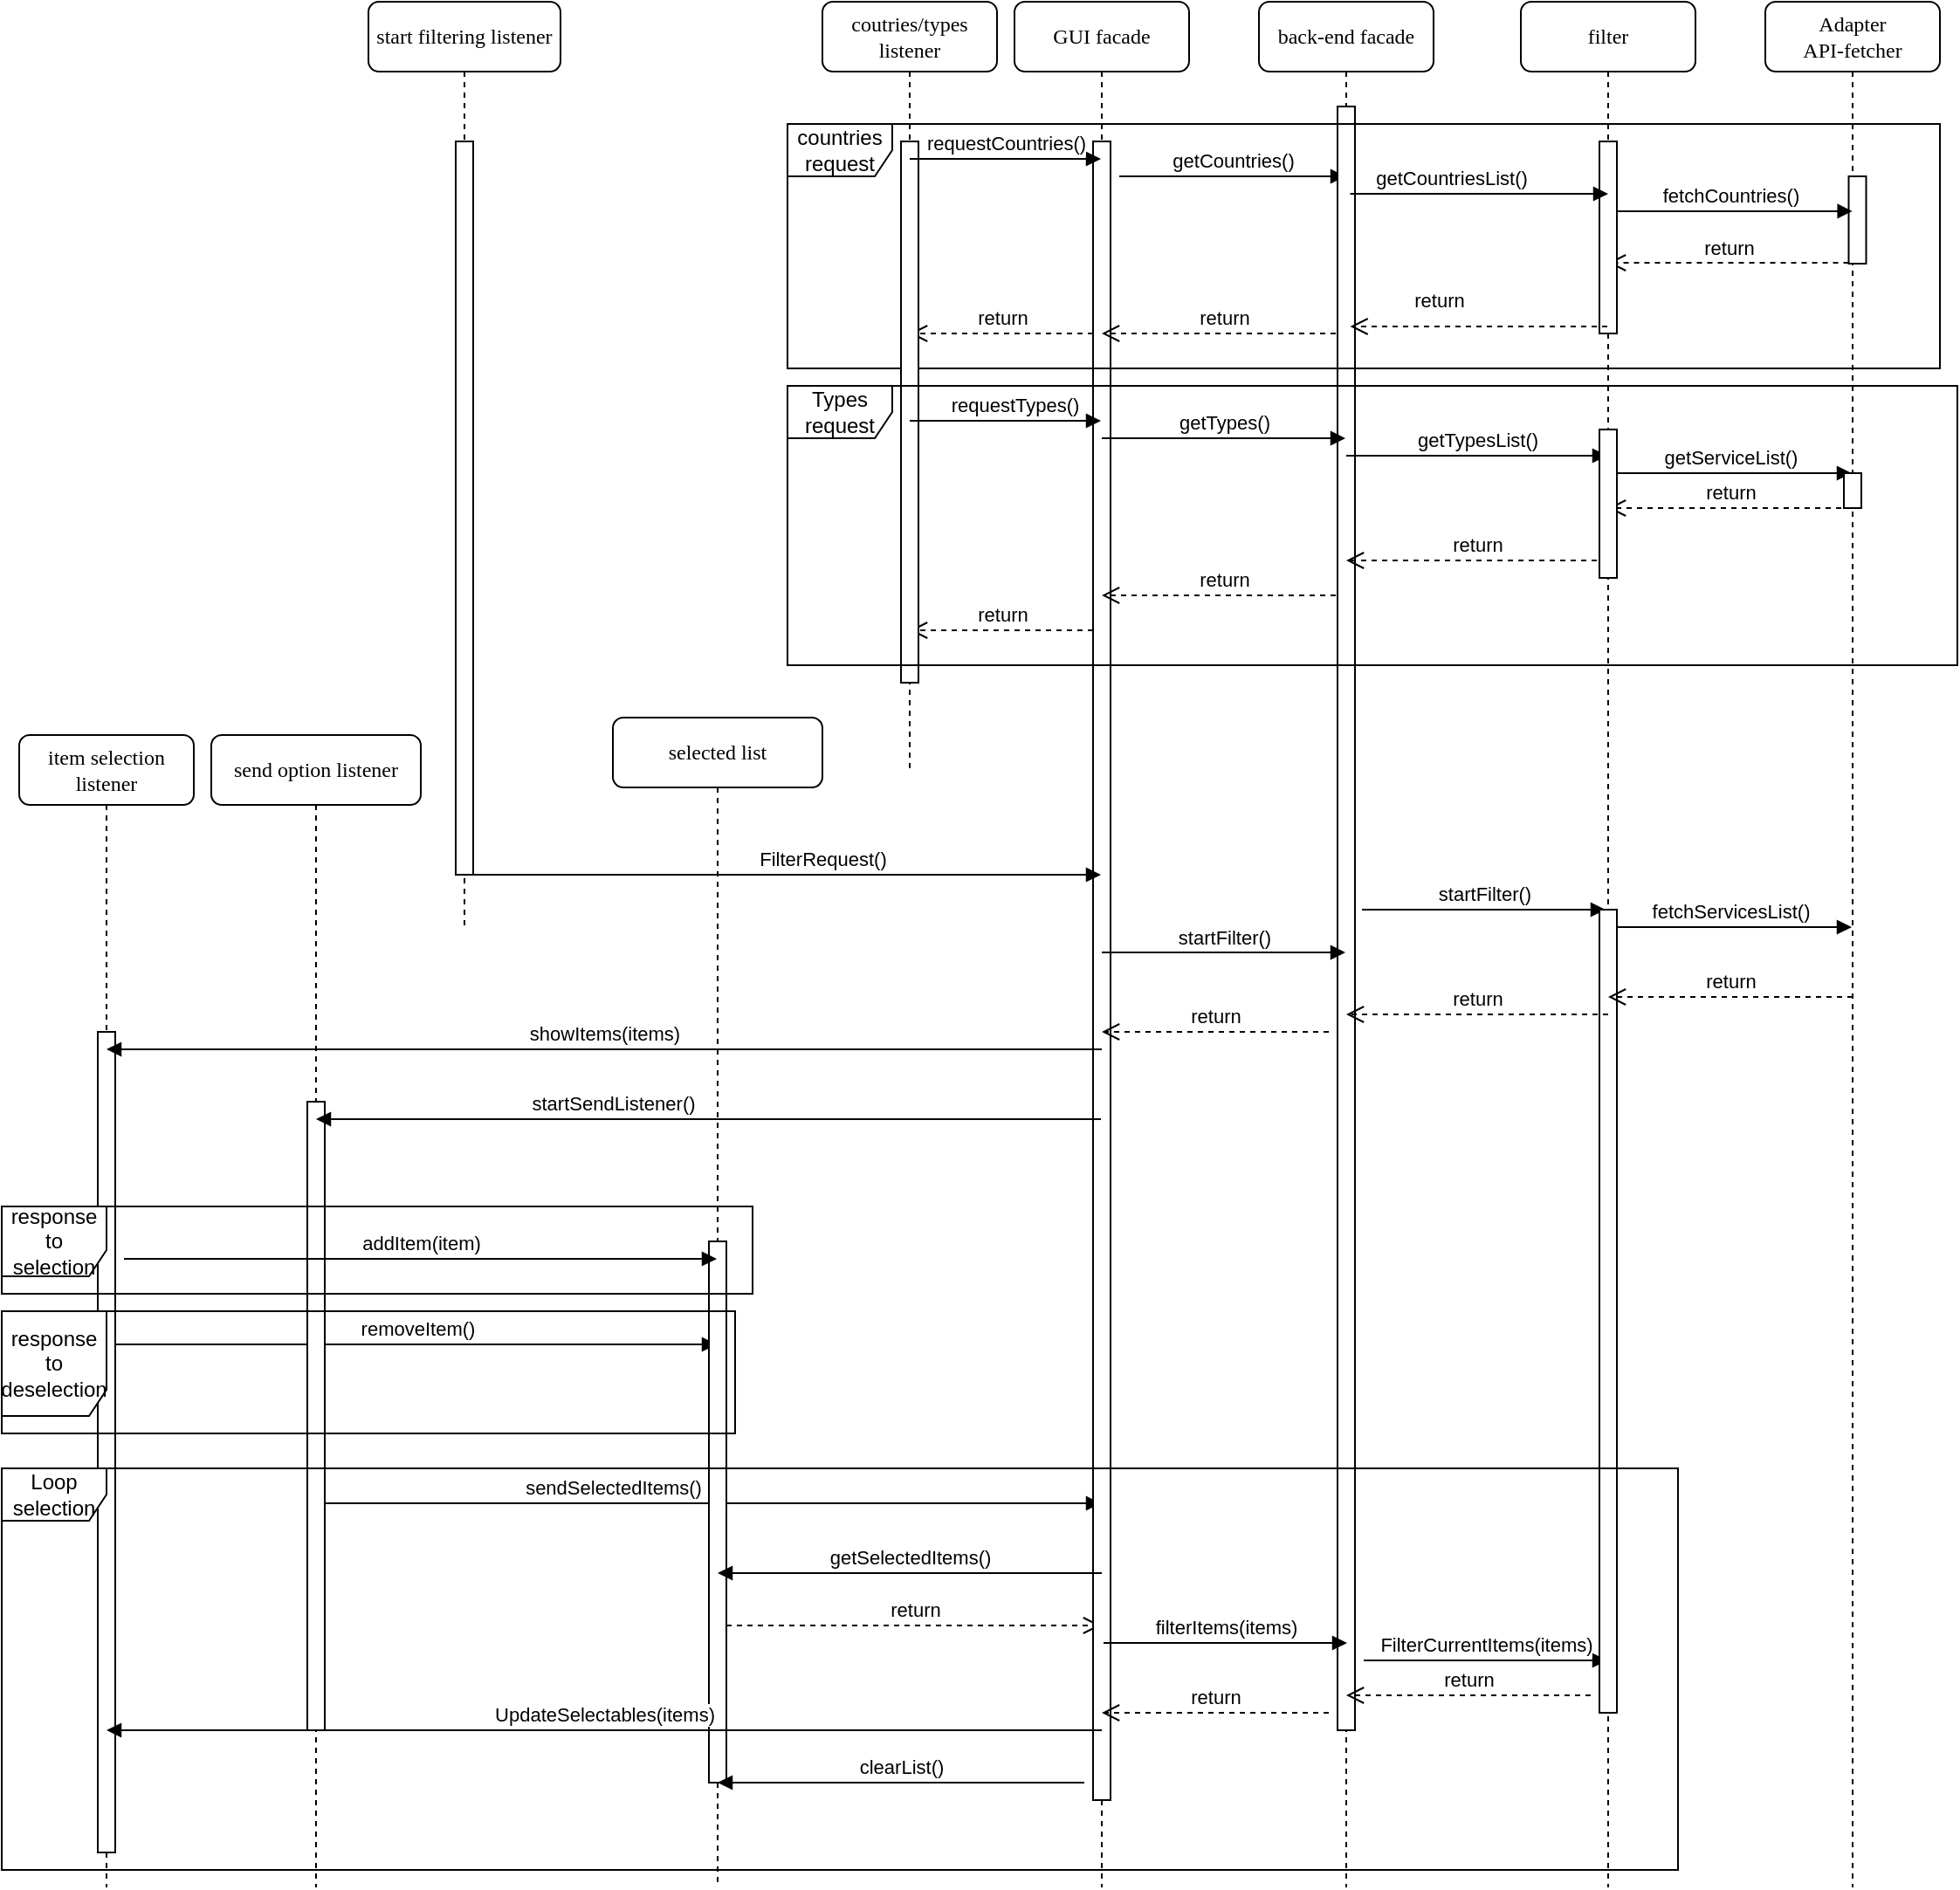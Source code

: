 <mxfile version="18.0.2" type="github">
  <diagram name="Page-1" id="13e1069c-82ec-6db2-03f1-153e76fe0fe0">
    <mxGraphModel dx="2282" dy="541" grid="1" gridSize="10" guides="1" tooltips="1" connect="1" arrows="1" fold="1" page="1" pageScale="1" pageWidth="1100" pageHeight="850" background="none" math="0" shadow="0">
      <root>
        <mxCell id="0" />
        <mxCell id="1" parent="0" />
        <mxCell id="7baba1c4bc27f4b0-2" value="send option listener" style="shape=umlLifeline;perimeter=lifelinePerimeter;whiteSpace=wrap;html=1;container=1;collapsible=0;recursiveResize=0;outlineConnect=0;rounded=1;shadow=0;comic=0;labelBackgroundColor=none;strokeWidth=1;fontFamily=Verdana;fontSize=12;align=center;" parent="1" vertex="1">
          <mxGeometry x="70" y="500" width="120" height="660" as="geometry" />
        </mxCell>
        <mxCell id="F9nA0inBSzudjQZXVVhW-52" value="removeItem()" style="html=1;verticalAlign=bottom;endArrow=block;rounded=0;" edge="1" parent="7baba1c4bc27f4b0-2" target="7baba1c4bc27f4b0-3">
          <mxGeometry width="80" relative="1" as="geometry">
            <mxPoint x="-55" y="349" as="sourcePoint" />
            <mxPoint x="25" y="349" as="targetPoint" />
          </mxGeometry>
        </mxCell>
        <mxCell id="F9nA0inBSzudjQZXVVhW-56" value="" style="rounded=0;whiteSpace=wrap;html=1;" vertex="1" parent="7baba1c4bc27f4b0-2">
          <mxGeometry x="55" y="210" width="10" height="360" as="geometry" />
        </mxCell>
        <mxCell id="F9nA0inBSzudjQZXVVhW-57" value="sendSelectedItems()" style="html=1;verticalAlign=bottom;endArrow=block;rounded=0;" edge="1" parent="7baba1c4bc27f4b0-2" target="7baba1c4bc27f4b0-4">
          <mxGeometry x="-0.258" width="80" relative="1" as="geometry">
            <mxPoint x="65" y="440" as="sourcePoint" />
            <mxPoint x="145" y="440" as="targetPoint" />
            <Array as="points">
              <mxPoint x="105" y="440" />
            </Array>
            <mxPoint as="offset" />
          </mxGeometry>
        </mxCell>
        <mxCell id="7baba1c4bc27f4b0-3" value="selected list" style="shape=umlLifeline;perimeter=lifelinePerimeter;whiteSpace=wrap;html=1;container=1;collapsible=0;recursiveResize=0;outlineConnect=0;rounded=1;shadow=0;comic=0;labelBackgroundColor=none;strokeWidth=1;fontFamily=Verdana;fontSize=12;align=center;" parent="1" vertex="1">
          <mxGeometry x="300" y="490" width="120" height="670" as="geometry" />
        </mxCell>
        <mxCell id="F9nA0inBSzudjQZXVVhW-58" value="" style="rounded=0;whiteSpace=wrap;html=1;" vertex="1" parent="7baba1c4bc27f4b0-3">
          <mxGeometry x="55" y="300" width="10" height="310" as="geometry" />
        </mxCell>
        <mxCell id="F9nA0inBSzudjQZXVVhW-61" value="return" style="html=1;verticalAlign=bottom;endArrow=open;dashed=1;endSize=8;rounded=0;" edge="1" parent="7baba1c4bc27f4b0-3" target="7baba1c4bc27f4b0-4">
          <mxGeometry relative="1" as="geometry">
            <mxPoint x="65" y="520" as="sourcePoint" />
            <mxPoint x="145" y="520" as="targetPoint" />
          </mxGeometry>
        </mxCell>
        <mxCell id="7baba1c4bc27f4b0-4" value="GUI facade" style="shape=umlLifeline;perimeter=lifelinePerimeter;whiteSpace=wrap;html=1;container=1;collapsible=0;recursiveResize=0;outlineConnect=0;rounded=1;shadow=0;comic=0;labelBackgroundColor=none;strokeWidth=1;fontFamily=Verdana;fontSize=12;align=center;" parent="1" vertex="1">
          <mxGeometry x="530" y="80" width="100" height="1080" as="geometry" />
        </mxCell>
        <mxCell id="F9nA0inBSzudjQZXVVhW-1" value="" style="rounded=0;whiteSpace=wrap;html=1;" vertex="1" parent="7baba1c4bc27f4b0-4">
          <mxGeometry x="45" y="80" width="10" height="950" as="geometry" />
        </mxCell>
        <mxCell id="F9nA0inBSzudjQZXVVhW-15" value="getCountries()" style="html=1;verticalAlign=bottom;endArrow=block;rounded=0;" edge="1" parent="7baba1c4bc27f4b0-4" target="7baba1c4bc27f4b0-5">
          <mxGeometry width="80" relative="1" as="geometry">
            <mxPoint x="60" y="100" as="sourcePoint" />
            <mxPoint x="140" y="100" as="targetPoint" />
          </mxGeometry>
        </mxCell>
        <mxCell id="F9nA0inBSzudjQZXVVhW-17" value="return" style="html=1;verticalAlign=bottom;endArrow=open;dashed=1;endSize=8;rounded=0;" edge="1" parent="7baba1c4bc27f4b0-4" target="F9nA0inBSzudjQZXVVhW-10">
          <mxGeometry relative="1" as="geometry">
            <mxPoint x="45" y="190" as="sourcePoint" />
            <mxPoint x="-35" y="190" as="targetPoint" />
          </mxGeometry>
        </mxCell>
        <mxCell id="F9nA0inBSzudjQZXVVhW-33" value="return" style="html=1;verticalAlign=bottom;endArrow=open;dashed=1;endSize=8;rounded=0;" edge="1" parent="7baba1c4bc27f4b0-4" target="F9nA0inBSzudjQZXVVhW-10">
          <mxGeometry relative="1" as="geometry">
            <mxPoint x="45" y="360" as="sourcePoint" />
            <mxPoint x="-35" y="360" as="targetPoint" />
          </mxGeometry>
        </mxCell>
        <mxCell id="7baba1c4bc27f4b0-5" value="back-end facade" style="shape=umlLifeline;perimeter=lifelinePerimeter;whiteSpace=wrap;html=1;container=1;collapsible=0;recursiveResize=0;outlineConnect=0;rounded=1;shadow=0;comic=0;labelBackgroundColor=none;strokeWidth=1;fontFamily=Verdana;fontSize=12;align=center;" parent="1" vertex="1">
          <mxGeometry x="670" y="80" width="100" height="1080" as="geometry" />
        </mxCell>
        <mxCell id="F9nA0inBSzudjQZXVVhW-16" value="return" style="html=1;verticalAlign=bottom;endArrow=open;dashed=1;endSize=8;rounded=0;" edge="1" parent="7baba1c4bc27f4b0-5" target="7baba1c4bc27f4b0-4">
          <mxGeometry relative="1" as="geometry">
            <mxPoint x="50" y="190" as="sourcePoint" />
            <mxPoint x="-30" y="190" as="targetPoint" />
          </mxGeometry>
        </mxCell>
        <mxCell id="F9nA0inBSzudjQZXVVhW-32" value="return" style="html=1;verticalAlign=bottom;endArrow=open;dashed=1;endSize=8;rounded=0;" edge="1" parent="7baba1c4bc27f4b0-5" target="7baba1c4bc27f4b0-4">
          <mxGeometry relative="1" as="geometry">
            <mxPoint x="50" y="340" as="sourcePoint" />
            <mxPoint x="-30" y="340" as="targetPoint" />
          </mxGeometry>
        </mxCell>
        <mxCell id="F9nA0inBSzudjQZXVVhW-40" value="" style="html=1;points=[];perimeter=orthogonalPerimeter;" vertex="1" parent="7baba1c4bc27f4b0-5">
          <mxGeometry x="45" y="60" width="10" height="930" as="geometry" />
        </mxCell>
        <mxCell id="F9nA0inBSzudjQZXVVhW-44" value="&lt;div&gt;startFilter()&lt;/div&gt;" style="html=1;verticalAlign=bottom;endArrow=block;rounded=0;" edge="1" parent="7baba1c4bc27f4b0-5">
          <mxGeometry width="80" relative="1" as="geometry">
            <mxPoint x="59" y="520" as="sourcePoint" />
            <mxPoint x="198.5" y="520" as="targetPoint" />
          </mxGeometry>
        </mxCell>
        <mxCell id="F9nA0inBSzudjQZXVVhW-63" value="FilterCurrentItems(items)" style="html=1;verticalAlign=bottom;endArrow=block;rounded=0;" edge="1" parent="7baba1c4bc27f4b0-5" target="7baba1c4bc27f4b0-6">
          <mxGeometry width="80" relative="1" as="geometry">
            <mxPoint x="60" y="950" as="sourcePoint" />
            <mxPoint x="140" y="950" as="targetPoint" />
          </mxGeometry>
        </mxCell>
        <mxCell id="7baba1c4bc27f4b0-6" value="filter" style="shape=umlLifeline;perimeter=lifelinePerimeter;whiteSpace=wrap;html=1;container=1;collapsible=0;recursiveResize=0;outlineConnect=0;rounded=1;shadow=0;comic=0;labelBackgroundColor=none;strokeWidth=1;fontFamily=Verdana;fontSize=12;align=center;" parent="1" vertex="1">
          <mxGeometry x="820" y="80" width="100" height="1080" as="geometry" />
        </mxCell>
        <mxCell id="F9nA0inBSzudjQZXVVhW-29" value="getServiceList()" style="html=1;verticalAlign=bottom;endArrow=block;rounded=0;" edge="1" parent="7baba1c4bc27f4b0-6" target="7baba1c4bc27f4b0-7">
          <mxGeometry width="80" relative="1" as="geometry">
            <mxPoint x="50" y="270" as="sourcePoint" />
            <mxPoint x="130" y="270" as="targetPoint" />
          </mxGeometry>
        </mxCell>
        <mxCell id="F9nA0inBSzudjQZXVVhW-45" value="fetchServicesList()" style="html=1;verticalAlign=bottom;endArrow=block;rounded=0;" edge="1" parent="7baba1c4bc27f4b0-6" target="7baba1c4bc27f4b0-7">
          <mxGeometry width="80" relative="1" as="geometry">
            <mxPoint x="50" y="530" as="sourcePoint" />
            <mxPoint x="130" y="530" as="targetPoint" />
          </mxGeometry>
        </mxCell>
        <mxCell id="F9nA0inBSzudjQZXVVhW-60" value="" style="rounded=0;whiteSpace=wrap;html=1;" vertex="1" parent="7baba1c4bc27f4b0-6">
          <mxGeometry x="45" y="520" width="10" height="460" as="geometry" />
        </mxCell>
        <mxCell id="7baba1c4bc27f4b0-7" value="&lt;div&gt;Adapter&lt;/div&gt;&lt;div&gt;API-fetcher&lt;/div&gt;" style="shape=umlLifeline;perimeter=lifelinePerimeter;whiteSpace=wrap;html=1;container=1;collapsible=0;recursiveResize=0;outlineConnect=0;rounded=1;shadow=0;comic=0;labelBackgroundColor=none;strokeWidth=1;fontFamily=Verdana;fontSize=12;align=center;" parent="1" vertex="1">
          <mxGeometry x="960" y="80" width="100" height="1080" as="geometry" />
        </mxCell>
        <mxCell id="F9nA0inBSzudjQZXVVhW-6" value="" style="html=1;points=[];perimeter=orthogonalPerimeter;" vertex="1" parent="7baba1c4bc27f4b0-7">
          <mxGeometry x="47.75" y="100" width="10" height="50" as="geometry" />
        </mxCell>
        <mxCell id="F9nA0inBSzudjQZXVVhW-18" value="countries request" style="shape=umlFrame;whiteSpace=wrap;html=1;" vertex="1" parent="7baba1c4bc27f4b0-7">
          <mxGeometry x="-560" y="70" width="660" height="140" as="geometry" />
        </mxCell>
        <mxCell id="F9nA0inBSzudjQZXVVhW-26" value="fetchCountries()" style="html=1;verticalAlign=bottom;endArrow=block;rounded=0;entryX=0.924;entryY=0.357;entryDx=0;entryDy=0;entryPerimeter=0;" edge="1" parent="7baba1c4bc27f4b0-7" target="F9nA0inBSzudjQZXVVhW-18">
          <mxGeometry width="80" relative="1" as="geometry">
            <mxPoint x="-90" y="120" as="sourcePoint" />
            <mxPoint x="-10" y="120" as="targetPoint" />
          </mxGeometry>
        </mxCell>
        <mxCell id="F9nA0inBSzudjQZXVVhW-27" value="return" style="html=1;verticalAlign=bottom;endArrow=open;dashed=1;endSize=8;rounded=0;" edge="1" parent="7baba1c4bc27f4b0-7" target="7baba1c4bc27f4b0-6">
          <mxGeometry relative="1" as="geometry">
            <mxPoint x="47.75" y="149.5" as="sourcePoint" />
            <mxPoint x="-32.25" y="149.5" as="targetPoint" />
          </mxGeometry>
        </mxCell>
        <mxCell id="7baba1c4bc27f4b0-28" value="" style="html=1;points=[];perimeter=orthogonalPerimeter;rounded=0;shadow=0;comic=0;labelBackgroundColor=none;strokeWidth=1;fontFamily=Verdana;fontSize=12;align=center;" parent="7baba1c4bc27f4b0-7" vertex="1">
          <mxGeometry x="-95" y="80" width="10" height="110" as="geometry" />
        </mxCell>
        <mxCell id="7baba1c4bc27f4b0-8" value="item selection listener" style="shape=umlLifeline;perimeter=lifelinePerimeter;whiteSpace=wrap;html=1;container=1;collapsible=0;recursiveResize=0;outlineConnect=0;rounded=1;shadow=0;comic=0;labelBackgroundColor=none;strokeWidth=1;fontFamily=Verdana;fontSize=12;align=center;" parent="1" vertex="1">
          <mxGeometry x="-40" y="500" width="100" height="660" as="geometry" />
        </mxCell>
        <mxCell id="7baba1c4bc27f4b0-9" value="" style="html=1;points=[];perimeter=orthogonalPerimeter;rounded=0;shadow=0;comic=0;labelBackgroundColor=none;strokeWidth=1;fontFamily=Verdana;fontSize=12;align=center;" parent="7baba1c4bc27f4b0-8" vertex="1">
          <mxGeometry x="45" y="170" width="10" height="470" as="geometry" />
        </mxCell>
        <mxCell id="F9nA0inBSzudjQZXVVhW-51" value="addItem(item)" style="html=1;verticalAlign=bottom;endArrow=block;rounded=0;" edge="1" parent="7baba1c4bc27f4b0-8" target="7baba1c4bc27f4b0-3">
          <mxGeometry width="80" relative="1" as="geometry">
            <mxPoint x="60" y="300" as="sourcePoint" />
            <mxPoint x="140" y="300" as="targetPoint" />
          </mxGeometry>
        </mxCell>
        <mxCell id="F9nA0inBSzudjQZXVVhW-5" value="start filtering listener" style="shape=umlLifeline;perimeter=lifelinePerimeter;whiteSpace=wrap;html=1;container=1;collapsible=0;recursiveResize=0;outlineConnect=0;rounded=1;shadow=0;comic=0;labelBackgroundColor=none;strokeWidth=1;fontFamily=Verdana;fontSize=12;align=center;" vertex="1" parent="1">
          <mxGeometry x="160" y="80" width="110" height="530" as="geometry" />
        </mxCell>
        <mxCell id="F9nA0inBSzudjQZXVVhW-37" value="" style="rounded=0;whiteSpace=wrap;html=1;" vertex="1" parent="F9nA0inBSzudjQZXVVhW-5">
          <mxGeometry x="50" y="80" width="10" height="420" as="geometry" />
        </mxCell>
        <mxCell id="F9nA0inBSzudjQZXVVhW-38" value="FilterRequest()" style="html=1;verticalAlign=bottom;endArrow=block;rounded=0;" edge="1" parent="F9nA0inBSzudjQZXVVhW-5" target="7baba1c4bc27f4b0-4">
          <mxGeometry x="0.113" width="80" relative="1" as="geometry">
            <mxPoint x="60" y="500" as="sourcePoint" />
            <mxPoint x="140" y="500" as="targetPoint" />
            <mxPoint as="offset" />
          </mxGeometry>
        </mxCell>
        <mxCell id="F9nA0inBSzudjQZXVVhW-7" value="getCountriesList()" style="html=1;verticalAlign=bottom;endArrow=block;rounded=0;" edge="1" parent="1">
          <mxGeometry x="-0.218" relative="1" as="geometry">
            <mxPoint x="722.25" y="190.0" as="sourcePoint" />
            <mxPoint x="870" y="190" as="targetPoint" />
            <mxPoint as="offset" />
          </mxGeometry>
        </mxCell>
        <mxCell id="F9nA0inBSzudjQZXVVhW-8" value="return" style="html=1;verticalAlign=bottom;endArrow=open;dashed=1;endSize=8;rounded=0;" edge="1" source="7baba1c4bc27f4b0-6" parent="1">
          <mxGeometry x="0.315" y="-6" relative="1" as="geometry">
            <mxPoint x="722.25" y="266" as="targetPoint" />
            <mxPoint as="offset" />
          </mxGeometry>
        </mxCell>
        <mxCell id="F9nA0inBSzudjQZXVVhW-10" value="&lt;div&gt;coutries/types&lt;/div&gt;&lt;div&gt;listener&lt;br&gt;&lt;/div&gt;" style="shape=umlLifeline;perimeter=lifelinePerimeter;whiteSpace=wrap;html=1;container=1;collapsible=0;recursiveResize=0;outlineConnect=0;rounded=1;shadow=0;comic=0;labelBackgroundColor=none;strokeWidth=1;fontFamily=Verdana;fontSize=12;align=center;" vertex="1" parent="1">
          <mxGeometry x="420" y="80" width="100" height="440" as="geometry" />
        </mxCell>
        <mxCell id="F9nA0inBSzudjQZXVVhW-20" value="" style="rounded=0;whiteSpace=wrap;html=1;" vertex="1" parent="F9nA0inBSzudjQZXVVhW-10">
          <mxGeometry x="45" y="80" width="10" height="310" as="geometry" />
        </mxCell>
        <mxCell id="F9nA0inBSzudjQZXVVhW-14" value="requestCountries()" style="html=1;verticalAlign=bottom;endArrow=block;rounded=0;" edge="1" parent="1" source="F9nA0inBSzudjQZXVVhW-10" target="7baba1c4bc27f4b0-4">
          <mxGeometry width="80" relative="1" as="geometry">
            <mxPoint x="480" y="180" as="sourcePoint" />
            <mxPoint x="560" y="180" as="targetPoint" />
            <Array as="points">
              <mxPoint x="540" y="170" />
            </Array>
          </mxGeometry>
        </mxCell>
        <mxCell id="F9nA0inBSzudjQZXVVhW-21" value="requestTypes()" style="html=1;verticalAlign=bottom;endArrow=block;rounded=0;" edge="1" parent="1" source="F9nA0inBSzudjQZXVVhW-10" target="7baba1c4bc27f4b0-4">
          <mxGeometry x="0.1" width="80" relative="1" as="geometry">
            <mxPoint x="470" y="340" as="sourcePoint" />
            <mxPoint x="550" y="340" as="targetPoint" />
            <Array as="points">
              <mxPoint x="530" y="320" />
            </Array>
            <mxPoint as="offset" />
          </mxGeometry>
        </mxCell>
        <mxCell id="F9nA0inBSzudjQZXVVhW-22" value="getTypes()" style="html=1;verticalAlign=bottom;endArrow=block;rounded=0;" edge="1" parent="1" target="7baba1c4bc27f4b0-5">
          <mxGeometry width="80" relative="1" as="geometry">
            <mxPoint x="580" y="330" as="sourcePoint" />
            <mxPoint x="660" y="330" as="targetPoint" />
          </mxGeometry>
        </mxCell>
        <mxCell id="F9nA0inBSzudjQZXVVhW-28" value="getTypesList()" style="html=1;verticalAlign=bottom;endArrow=block;rounded=0;" edge="1" parent="1" target="7baba1c4bc27f4b0-6">
          <mxGeometry width="80" relative="1" as="geometry">
            <mxPoint x="720" y="340" as="sourcePoint" />
            <mxPoint x="800" y="340" as="targetPoint" />
          </mxGeometry>
        </mxCell>
        <mxCell id="F9nA0inBSzudjQZXVVhW-30" value="return" style="html=1;verticalAlign=bottom;endArrow=open;dashed=1;endSize=8;rounded=0;" edge="1" parent="1" source="7baba1c4bc27f4b0-7" target="7baba1c4bc27f4b0-6">
          <mxGeometry relative="1" as="geometry">
            <mxPoint x="560" y="340" as="sourcePoint" />
            <mxPoint x="480" y="340" as="targetPoint" />
            <Array as="points">
              <mxPoint x="930" y="370" />
              <mxPoint x="910" y="370" />
            </Array>
          </mxGeometry>
        </mxCell>
        <mxCell id="F9nA0inBSzudjQZXVVhW-31" value="return" style="html=1;verticalAlign=bottom;endArrow=open;dashed=1;endSize=8;rounded=0;" edge="1" parent="1" source="7baba1c4bc27f4b0-6">
          <mxGeometry relative="1" as="geometry">
            <mxPoint x="800" y="400" as="sourcePoint" />
            <mxPoint x="720" y="400" as="targetPoint" />
          </mxGeometry>
        </mxCell>
        <mxCell id="F9nA0inBSzudjQZXVVhW-34" value="&lt;div&gt;Types&lt;/div&gt;&lt;div&gt;request&lt;br&gt;&lt;/div&gt;" style="shape=umlFrame;whiteSpace=wrap;html=1;" vertex="1" parent="1">
          <mxGeometry x="400" y="300" width="670" height="160" as="geometry" />
        </mxCell>
        <mxCell id="F9nA0inBSzudjQZXVVhW-36" value="" style="rounded=0;whiteSpace=wrap;html=1;" vertex="1" parent="1">
          <mxGeometry x="1005" y="350" width="10" height="20" as="geometry" />
        </mxCell>
        <mxCell id="F9nA0inBSzudjQZXVVhW-39" value="" style="html=1;points=[];perimeter=orthogonalPerimeter;rounded=0;shadow=0;comic=0;labelBackgroundColor=none;strokeWidth=1;fontFamily=Verdana;fontSize=12;align=center;" vertex="1" parent="1">
          <mxGeometry x="865" y="325" width="10" height="85" as="geometry" />
        </mxCell>
        <mxCell id="F9nA0inBSzudjQZXVVhW-42" value="startFilter()" style="html=1;verticalAlign=bottom;endArrow=block;rounded=0;exitX=0.5;exitY=0.489;exitDx=0;exitDy=0;exitPerimeter=0;" edge="1" parent="1" source="F9nA0inBSzudjQZXVVhW-1" target="7baba1c4bc27f4b0-5">
          <mxGeometry width="80" relative="1" as="geometry">
            <mxPoint x="590" y="590" as="sourcePoint" />
            <mxPoint x="670" y="590" as="targetPoint" />
          </mxGeometry>
        </mxCell>
        <mxCell id="F9nA0inBSzudjQZXVVhW-46" value="return" style="html=1;verticalAlign=bottom;endArrow=open;dashed=1;endSize=8;rounded=0;" edge="1" parent="1" target="7baba1c4bc27f4b0-6">
          <mxGeometry relative="1" as="geometry">
            <mxPoint x="1010" y="650" as="sourcePoint" />
            <mxPoint x="930" y="650" as="targetPoint" />
          </mxGeometry>
        </mxCell>
        <mxCell id="F9nA0inBSzudjQZXVVhW-47" value="return" style="html=1;verticalAlign=bottom;endArrow=open;dashed=1;endSize=8;rounded=0;" edge="1" parent="1" target="7baba1c4bc27f4b0-5">
          <mxGeometry relative="1" as="geometry">
            <mxPoint x="870" y="660" as="sourcePoint" />
            <mxPoint x="790" y="660" as="targetPoint" />
          </mxGeometry>
        </mxCell>
        <mxCell id="F9nA0inBSzudjQZXVVhW-48" value="return" style="html=1;verticalAlign=bottom;endArrow=open;dashed=1;endSize=8;rounded=0;" edge="1" parent="1" target="7baba1c4bc27f4b0-4">
          <mxGeometry relative="1" as="geometry">
            <mxPoint x="710" y="670" as="sourcePoint" />
            <mxPoint x="630" y="670" as="targetPoint" />
          </mxGeometry>
        </mxCell>
        <mxCell id="F9nA0inBSzudjQZXVVhW-49" value="showItems(items)" style="html=1;verticalAlign=bottom;endArrow=block;rounded=0;" edge="1" parent="1" target="7baba1c4bc27f4b0-8">
          <mxGeometry width="80" relative="1" as="geometry">
            <mxPoint x="580" y="680" as="sourcePoint" />
            <mxPoint x="500" y="680" as="targetPoint" />
          </mxGeometry>
        </mxCell>
        <mxCell id="F9nA0inBSzudjQZXVVhW-50" value="startSendListener()" style="html=1;verticalAlign=bottom;endArrow=block;rounded=0;" edge="1" parent="1" source="7baba1c4bc27f4b0-4" target="7baba1c4bc27f4b0-2">
          <mxGeometry x="0.243" width="80" relative="1" as="geometry">
            <mxPoint x="570" y="710" as="sourcePoint" />
            <mxPoint x="490" y="710" as="targetPoint" />
            <Array as="points">
              <mxPoint x="430" y="720" />
            </Array>
            <mxPoint as="offset" />
          </mxGeometry>
        </mxCell>
        <mxCell id="F9nA0inBSzudjQZXVVhW-54" value="response to selection" style="shape=umlFrame;whiteSpace=wrap;html=1;width=60;height=40;" vertex="1" parent="1">
          <mxGeometry x="-50" y="770" width="430" height="50" as="geometry" />
        </mxCell>
        <mxCell id="F9nA0inBSzudjQZXVVhW-55" value="response to deselection" style="shape=umlFrame;whiteSpace=wrap;html=1;width=60;height=60;" vertex="1" parent="1">
          <mxGeometry x="-50" y="830" width="420" height="70" as="geometry" />
        </mxCell>
        <mxCell id="F9nA0inBSzudjQZXVVhW-59" value="getSelectedItems()" style="html=1;verticalAlign=bottom;endArrow=block;rounded=0;" edge="1" parent="1" target="7baba1c4bc27f4b0-3">
          <mxGeometry width="80" relative="1" as="geometry">
            <mxPoint x="580" y="980" as="sourcePoint" />
            <mxPoint x="490" y="980" as="targetPoint" />
          </mxGeometry>
        </mxCell>
        <mxCell id="F9nA0inBSzudjQZXVVhW-62" value="&lt;div&gt;filterItems(items)&lt;/div&gt;" style="html=1;verticalAlign=bottom;endArrow=block;rounded=0;" edge="1" parent="1">
          <mxGeometry width="80" relative="1" as="geometry">
            <mxPoint x="581" y="1020" as="sourcePoint" />
            <mxPoint x="720.5" y="1020" as="targetPoint" />
          </mxGeometry>
        </mxCell>
        <mxCell id="F9nA0inBSzudjQZXVVhW-64" value="return" style="html=1;verticalAlign=bottom;endArrow=open;dashed=1;endSize=8;rounded=0;" edge="1" parent="1" target="7baba1c4bc27f4b0-5">
          <mxGeometry relative="1" as="geometry">
            <mxPoint x="860" y="1050" as="sourcePoint" />
            <mxPoint x="780" y="1050" as="targetPoint" />
          </mxGeometry>
        </mxCell>
        <mxCell id="F9nA0inBSzudjQZXVVhW-65" value="return" style="html=1;verticalAlign=bottom;endArrow=open;dashed=1;endSize=8;rounded=0;" edge="1" parent="1" target="7baba1c4bc27f4b0-4">
          <mxGeometry relative="1" as="geometry">
            <mxPoint x="710" y="1060" as="sourcePoint" />
            <mxPoint x="630" y="1060" as="targetPoint" />
          </mxGeometry>
        </mxCell>
        <mxCell id="F9nA0inBSzudjQZXVVhW-68" value="UpdateSelectables(items)" style="html=1;verticalAlign=bottom;endArrow=block;rounded=0;" edge="1" parent="1" target="7baba1c4bc27f4b0-8">
          <mxGeometry width="80" relative="1" as="geometry">
            <mxPoint x="580" y="1070" as="sourcePoint" />
            <mxPoint x="500" y="1070" as="targetPoint" />
          </mxGeometry>
        </mxCell>
        <mxCell id="F9nA0inBSzudjQZXVVhW-69" value="clearList()" style="html=1;verticalAlign=bottom;endArrow=block;rounded=0;" edge="1" parent="1" target="7baba1c4bc27f4b0-3">
          <mxGeometry width="80" relative="1" as="geometry">
            <mxPoint x="570" y="1100" as="sourcePoint" />
            <mxPoint x="490" y="1100" as="targetPoint" />
          </mxGeometry>
        </mxCell>
        <mxCell id="F9nA0inBSzudjQZXVVhW-70" value="Loop selection" style="shape=umlFrame;whiteSpace=wrap;html=1;" vertex="1" parent="1">
          <mxGeometry x="-50" y="920" width="960" height="230" as="geometry" />
        </mxCell>
      </root>
    </mxGraphModel>
  </diagram>
</mxfile>
